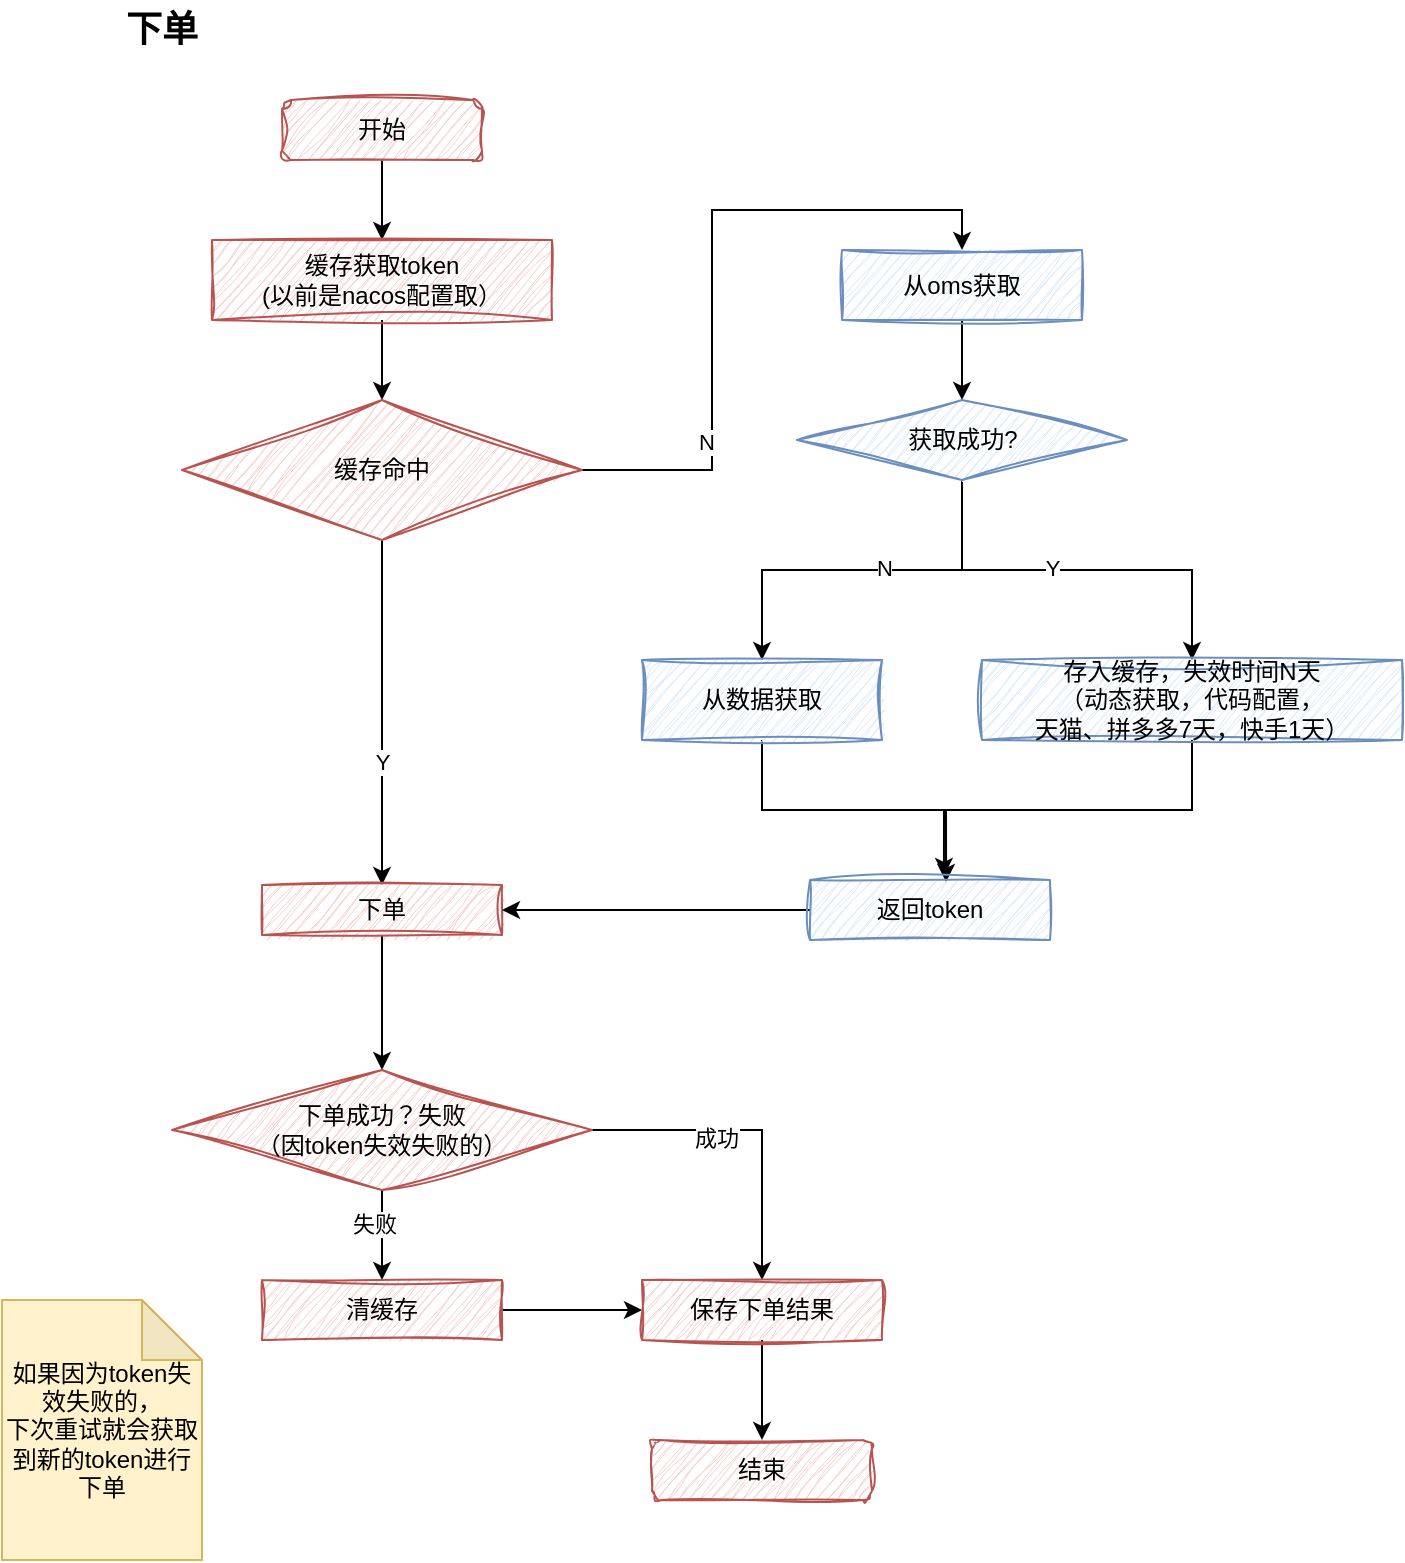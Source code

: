 <mxfile version="21.2.1" type="github" pages="6">
  <diagram id="C5RBs43oDa-KdzZeNtuy" name="下单">
    <mxGraphModel dx="1434" dy="708" grid="1" gridSize="10" guides="1" tooltips="1" connect="1" arrows="1" fold="1" page="1" pageScale="1" pageWidth="827" pageHeight="1169" math="0" shadow="0">
      <root>
        <mxCell id="WIyWlLk6GJQsqaUBKTNV-0" />
        <mxCell id="WIyWlLk6GJQsqaUBKTNV-1" parent="WIyWlLk6GJQsqaUBKTNV-0" />
        <mxCell id="BAccwYvErxZb2YkLrRGl-1" value="&lt;b&gt;&lt;font style=&quot;font-size: 18px;&quot;&gt;下单&lt;/font&gt;&lt;/b&gt;" style="text;html=1;strokeColor=none;fillColor=none;align=center;verticalAlign=middle;whiteSpace=wrap;rounded=0;" parent="WIyWlLk6GJQsqaUBKTNV-1" vertex="1">
          <mxGeometry x="60" y="50" width="60" height="30" as="geometry" />
        </mxCell>
        <mxCell id="BAccwYvErxZb2YkLrRGl-6" style="edgeStyle=orthogonalEdgeStyle;rounded=0;orthogonalLoop=1;jettySize=auto;html=1;" parent="WIyWlLk6GJQsqaUBKTNV-1" source="BAccwYvErxZb2YkLrRGl-2" target="BAccwYvErxZb2YkLrRGl-5" edge="1">
          <mxGeometry relative="1" as="geometry" />
        </mxCell>
        <mxCell id="BAccwYvErxZb2YkLrRGl-2" value="开始" style="rounded=1;whiteSpace=wrap;html=1;sketch=1;curveFitting=1;jiggle=2;fillColor=#f8cecc;strokeColor=#b85450;" parent="WIyWlLk6GJQsqaUBKTNV-1" vertex="1">
          <mxGeometry x="150" y="100" width="100" height="30" as="geometry" />
        </mxCell>
        <mxCell id="BAccwYvErxZb2YkLrRGl-8" value="" style="edgeStyle=orthogonalEdgeStyle;rounded=0;orthogonalLoop=1;jettySize=auto;html=1;" parent="WIyWlLk6GJQsqaUBKTNV-1" source="BAccwYvErxZb2YkLrRGl-5" target="BAccwYvErxZb2YkLrRGl-7" edge="1">
          <mxGeometry relative="1" as="geometry" />
        </mxCell>
        <mxCell id="BAccwYvErxZb2YkLrRGl-5" value="缓存获取token&lt;br&gt;(以前是nacos配置取）" style="rounded=0;whiteSpace=wrap;html=1;sketch=1;curveFitting=1;jiggle=2;fillColor=#f8cecc;strokeColor=#b85450;" parent="WIyWlLk6GJQsqaUBKTNV-1" vertex="1">
          <mxGeometry x="115" y="170" width="170" height="40" as="geometry" />
        </mxCell>
        <mxCell id="BAccwYvErxZb2YkLrRGl-10" value="" style="edgeStyle=orthogonalEdgeStyle;rounded=0;orthogonalLoop=1;jettySize=auto;html=1;" parent="WIyWlLk6GJQsqaUBKTNV-1" source="BAccwYvErxZb2YkLrRGl-7" target="BAccwYvErxZb2YkLrRGl-9" edge="1">
          <mxGeometry relative="1" as="geometry" />
        </mxCell>
        <mxCell id="BAccwYvErxZb2YkLrRGl-45" value="Y" style="edgeLabel;html=1;align=center;verticalAlign=middle;resizable=0;points=[];" parent="BAccwYvErxZb2YkLrRGl-10" vertex="1" connectable="0">
          <mxGeometry x="0.287" relative="1" as="geometry">
            <mxPoint as="offset" />
          </mxGeometry>
        </mxCell>
        <mxCell id="BAccwYvErxZb2YkLrRGl-27" style="edgeStyle=orthogonalEdgeStyle;rounded=0;orthogonalLoop=1;jettySize=auto;html=1;entryX=0.5;entryY=0;entryDx=0;entryDy=0;" parent="WIyWlLk6GJQsqaUBKTNV-1" source="BAccwYvErxZb2YkLrRGl-7" target="BAccwYvErxZb2YkLrRGl-15" edge="1">
          <mxGeometry relative="1" as="geometry" />
        </mxCell>
        <mxCell id="BAccwYvErxZb2YkLrRGl-44" value="N" style="edgeLabel;html=1;align=center;verticalAlign=middle;resizable=0;points=[];" parent="BAccwYvErxZb2YkLrRGl-27" vertex="1" connectable="0">
          <mxGeometry x="-0.535" y="3" relative="1" as="geometry">
            <mxPoint as="offset" />
          </mxGeometry>
        </mxCell>
        <mxCell id="BAccwYvErxZb2YkLrRGl-7" value="缓存命中" style="rhombus;whiteSpace=wrap;html=1;rounded=0;fillColor=#f8cecc;strokeColor=#b85450;sketch=1;curveFitting=1;jiggle=2;" parent="WIyWlLk6GJQsqaUBKTNV-1" vertex="1">
          <mxGeometry x="100" y="250" width="200" height="70" as="geometry" />
        </mxCell>
        <mxCell id="BAccwYvErxZb2YkLrRGl-12" value="" style="edgeStyle=orthogonalEdgeStyle;rounded=0;orthogonalLoop=1;jettySize=auto;html=1;" parent="WIyWlLk6GJQsqaUBKTNV-1" source="BAccwYvErxZb2YkLrRGl-9" target="BAccwYvErxZb2YkLrRGl-11" edge="1">
          <mxGeometry relative="1" as="geometry" />
        </mxCell>
        <mxCell id="BAccwYvErxZb2YkLrRGl-9" value="下单" style="whiteSpace=wrap;html=1;rounded=0;fillColor=#f8cecc;strokeColor=#b85450;shadow=0;sketch=1;curveFitting=1;jiggle=2;" parent="WIyWlLk6GJQsqaUBKTNV-1" vertex="1">
          <mxGeometry x="140" y="492.5" width="120" height="25" as="geometry" />
        </mxCell>
        <mxCell id="BAccwYvErxZb2YkLrRGl-14" value="" style="edgeStyle=orthogonalEdgeStyle;rounded=0;orthogonalLoop=1;jettySize=auto;html=1;" parent="WIyWlLk6GJQsqaUBKTNV-1" source="BAccwYvErxZb2YkLrRGl-11" target="BAccwYvErxZb2YkLrRGl-13" edge="1">
          <mxGeometry relative="1" as="geometry" />
        </mxCell>
        <mxCell id="BAccwYvErxZb2YkLrRGl-49" value="N" style="edgeLabel;html=1;align=center;verticalAlign=middle;resizable=0;points=[];" parent="BAccwYvErxZb2YkLrRGl-14" vertex="1" connectable="0">
          <mxGeometry x="-0.269" relative="1" as="geometry">
            <mxPoint as="offset" />
          </mxGeometry>
        </mxCell>
        <mxCell id="BAccwYvErxZb2YkLrRGl-50" value="失败" style="edgeLabel;html=1;align=center;verticalAlign=middle;resizable=0;points=[];" parent="BAccwYvErxZb2YkLrRGl-14" vertex="1" connectable="0">
          <mxGeometry x="-0.272" y="-4" relative="1" as="geometry">
            <mxPoint as="offset" />
          </mxGeometry>
        </mxCell>
        <mxCell id="BAccwYvErxZb2YkLrRGl-39" style="edgeStyle=orthogonalEdgeStyle;rounded=0;orthogonalLoop=1;jettySize=auto;html=1;entryX=0.5;entryY=0;entryDx=0;entryDy=0;" parent="WIyWlLk6GJQsqaUBKTNV-1" source="BAccwYvErxZb2YkLrRGl-11" target="BAccwYvErxZb2YkLrRGl-34" edge="1">
          <mxGeometry relative="1" as="geometry" />
        </mxCell>
        <mxCell id="BAccwYvErxZb2YkLrRGl-51" value="成功" style="edgeLabel;html=1;align=center;verticalAlign=middle;resizable=0;points=[];" parent="BAccwYvErxZb2YkLrRGl-39" vertex="1" connectable="0">
          <mxGeometry x="-0.225" y="-4" relative="1" as="geometry">
            <mxPoint as="offset" />
          </mxGeometry>
        </mxCell>
        <mxCell id="BAccwYvErxZb2YkLrRGl-11" value="下单成功？失败&lt;br&gt;（因token失效失败的）" style="rhombus;whiteSpace=wrap;html=1;rounded=0;sketch=1;curveFitting=1;jiggle=2;fillColor=#f8cecc;strokeColor=#b85450;" parent="WIyWlLk6GJQsqaUBKTNV-1" vertex="1">
          <mxGeometry x="95" y="585" width="210" height="60" as="geometry" />
        </mxCell>
        <mxCell id="BAccwYvErxZb2YkLrRGl-38" style="edgeStyle=orthogonalEdgeStyle;rounded=0;orthogonalLoop=1;jettySize=auto;html=1;entryX=0;entryY=0.5;entryDx=0;entryDy=0;" parent="WIyWlLk6GJQsqaUBKTNV-1" source="BAccwYvErxZb2YkLrRGl-13" target="BAccwYvErxZb2YkLrRGl-34" edge="1">
          <mxGeometry relative="1" as="geometry">
            <mxPoint x="320" y="705" as="targetPoint" />
          </mxGeometry>
        </mxCell>
        <mxCell id="BAccwYvErxZb2YkLrRGl-13" value="清缓存" style="whiteSpace=wrap;html=1;rounded=0;sketch=1;curveFitting=1;jiggle=2;fillColor=#f8cecc;strokeColor=#b85450;" parent="WIyWlLk6GJQsqaUBKTNV-1" vertex="1">
          <mxGeometry x="140" y="690" width="120" height="30" as="geometry" />
        </mxCell>
        <mxCell id="BAccwYvErxZb2YkLrRGl-18" value="" style="edgeStyle=orthogonalEdgeStyle;rounded=0;orthogonalLoop=1;jettySize=auto;html=1;" parent="WIyWlLk6GJQsqaUBKTNV-1" source="BAccwYvErxZb2YkLrRGl-15" target="BAccwYvErxZb2YkLrRGl-17" edge="1">
          <mxGeometry relative="1" as="geometry" />
        </mxCell>
        <mxCell id="BAccwYvErxZb2YkLrRGl-15" value="从oms获取" style="whiteSpace=wrap;html=1;rounded=0;sketch=1;curveFitting=1;jiggle=2;fillColor=#dae8fc;strokeColor=#6c8ebf;" parent="WIyWlLk6GJQsqaUBKTNV-1" vertex="1">
          <mxGeometry x="430" y="175" width="120" height="35" as="geometry" />
        </mxCell>
        <mxCell id="BAccwYvErxZb2YkLrRGl-22" value="" style="edgeStyle=orthogonalEdgeStyle;rounded=0;orthogonalLoop=1;jettySize=auto;html=1;" parent="WIyWlLk6GJQsqaUBKTNV-1" source="BAccwYvErxZb2YkLrRGl-17" target="BAccwYvErxZb2YkLrRGl-21" edge="1">
          <mxGeometry relative="1" as="geometry" />
        </mxCell>
        <mxCell id="BAccwYvErxZb2YkLrRGl-46" value="N" style="edgeLabel;html=1;align=center;verticalAlign=middle;resizable=0;points=[];" parent="BAccwYvErxZb2YkLrRGl-22" vertex="1" connectable="0">
          <mxGeometry x="-0.116" y="-1" relative="1" as="geometry">
            <mxPoint as="offset" />
          </mxGeometry>
        </mxCell>
        <mxCell id="BAccwYvErxZb2YkLrRGl-26" value="" style="edgeStyle=orthogonalEdgeStyle;rounded=0;orthogonalLoop=1;jettySize=auto;html=1;exitX=0.5;exitY=1;exitDx=0;exitDy=0;" parent="WIyWlLk6GJQsqaUBKTNV-1" source="BAccwYvErxZb2YkLrRGl-17" target="BAccwYvErxZb2YkLrRGl-25" edge="1">
          <mxGeometry relative="1" as="geometry" />
        </mxCell>
        <mxCell id="BAccwYvErxZb2YkLrRGl-48" value="Y" style="edgeLabel;html=1;align=center;verticalAlign=middle;resizable=0;points=[];" parent="BAccwYvErxZb2YkLrRGl-26" vertex="1" connectable="0">
          <mxGeometry x="-0.122" y="1" relative="1" as="geometry">
            <mxPoint as="offset" />
          </mxGeometry>
        </mxCell>
        <mxCell id="BAccwYvErxZb2YkLrRGl-17" value="获取成功?" style="rhombus;whiteSpace=wrap;html=1;rounded=0;sketch=1;curveFitting=1;jiggle=2;fillColor=#dae8fc;strokeColor=#6c8ebf;" parent="WIyWlLk6GJQsqaUBKTNV-1" vertex="1">
          <mxGeometry x="407.5" y="250" width="165" height="40" as="geometry" />
        </mxCell>
        <mxCell id="BAccwYvErxZb2YkLrRGl-32" style="edgeStyle=orthogonalEdgeStyle;rounded=0;orthogonalLoop=1;jettySize=auto;html=1;entryX=0.567;entryY=0.033;entryDx=0;entryDy=0;entryPerimeter=0;" parent="WIyWlLk6GJQsqaUBKTNV-1" source="BAccwYvErxZb2YkLrRGl-21" target="BAccwYvErxZb2YkLrRGl-28" edge="1">
          <mxGeometry relative="1" as="geometry" />
        </mxCell>
        <mxCell id="BAccwYvErxZb2YkLrRGl-21" value="从数据获取" style="whiteSpace=wrap;html=1;rounded=0;fillColor=#dae8fc;strokeColor=#6c8ebf;sketch=1;curveFitting=1;jiggle=2;" parent="WIyWlLk6GJQsqaUBKTNV-1" vertex="1">
          <mxGeometry x="330" y="380" width="120" height="40" as="geometry" />
        </mxCell>
        <mxCell id="BAccwYvErxZb2YkLrRGl-33" style="edgeStyle=orthogonalEdgeStyle;rounded=0;orthogonalLoop=1;jettySize=auto;html=1;entryX=0.558;entryY=-0.067;entryDx=0;entryDy=0;entryPerimeter=0;" parent="WIyWlLk6GJQsqaUBKTNV-1" source="BAccwYvErxZb2YkLrRGl-25" target="BAccwYvErxZb2YkLrRGl-28" edge="1">
          <mxGeometry relative="1" as="geometry" />
        </mxCell>
        <mxCell id="BAccwYvErxZb2YkLrRGl-25" value="存入缓存，失效时间N天&lt;br&gt;（动态获取，代码配置，&lt;br&gt;天猫、拼多多7天，快手1天）" style="whiteSpace=wrap;html=1;rounded=0;shadow=0;sketch=1;curveFitting=1;jiggle=2;fillColor=#dae8fc;strokeColor=#6c8ebf;" parent="WIyWlLk6GJQsqaUBKTNV-1" vertex="1">
          <mxGeometry x="500" y="380" width="210" height="40" as="geometry" />
        </mxCell>
        <mxCell id="BAccwYvErxZb2YkLrRGl-31" style="edgeStyle=orthogonalEdgeStyle;rounded=0;orthogonalLoop=1;jettySize=auto;html=1;entryX=1;entryY=0.5;entryDx=0;entryDy=0;" parent="WIyWlLk6GJQsqaUBKTNV-1" source="BAccwYvErxZb2YkLrRGl-28" target="BAccwYvErxZb2YkLrRGl-9" edge="1">
          <mxGeometry relative="1" as="geometry" />
        </mxCell>
        <mxCell id="BAccwYvErxZb2YkLrRGl-28" value="返回token" style="whiteSpace=wrap;html=1;rounded=0;fillColor=#dae8fc;strokeColor=#6c8ebf;sketch=1;curveFitting=1;jiggle=2;" parent="WIyWlLk6GJQsqaUBKTNV-1" vertex="1">
          <mxGeometry x="414" y="490" width="120" height="30" as="geometry" />
        </mxCell>
        <mxCell id="BAccwYvErxZb2YkLrRGl-43" style="edgeStyle=orthogonalEdgeStyle;rounded=0;orthogonalLoop=1;jettySize=auto;html=1;entryX=0.5;entryY=0;entryDx=0;entryDy=0;" parent="WIyWlLk6GJQsqaUBKTNV-1" source="BAccwYvErxZb2YkLrRGl-34" target="BAccwYvErxZb2YkLrRGl-41" edge="1">
          <mxGeometry relative="1" as="geometry" />
        </mxCell>
        <mxCell id="BAccwYvErxZb2YkLrRGl-34" value="保存下单结果" style="whiteSpace=wrap;html=1;rounded=0;sketch=1;curveFitting=1;jiggle=2;fillColor=#f8cecc;strokeColor=#b85450;" parent="WIyWlLk6GJQsqaUBKTNV-1" vertex="1">
          <mxGeometry x="330" y="690" width="120" height="30" as="geometry" />
        </mxCell>
        <mxCell id="BAccwYvErxZb2YkLrRGl-36" value="如果因为token失效失败的，&lt;br&gt;下次重试就会获取到新的token进行下单" style="shape=note;whiteSpace=wrap;html=1;backgroundOutline=1;darkOpacity=0.05;fillColor=#fff2cc;strokeColor=#d6b656;" parent="WIyWlLk6GJQsqaUBKTNV-1" vertex="1">
          <mxGeometry x="10" y="700" width="100" height="130" as="geometry" />
        </mxCell>
        <mxCell id="BAccwYvErxZb2YkLrRGl-41" value="结束" style="rounded=1;whiteSpace=wrap;html=1;fillColor=#f8cecc;strokeColor=#b85450;sketch=1;curveFitting=1;jiggle=2;glass=0;" parent="WIyWlLk6GJQsqaUBKTNV-1" vertex="1">
          <mxGeometry x="335" y="770" width="110" height="30" as="geometry" />
        </mxCell>
      </root>
    </mxGraphModel>
  </diagram>
  <diagram id="6frJyrP9q6fcRzuWD-gJ" name="同步数据">
    <mxGraphModel dx="1434" dy="708" grid="1" gridSize="10" guides="1" tooltips="1" connect="1" arrows="1" fold="1" page="1" pageScale="1" pageWidth="2500" pageHeight="1600" math="0" shadow="0">
      <root>
        <mxCell id="0" />
        <mxCell id="1" parent="0" />
        <mxCell id="4wO2klGkpgLg56SWhjda-1" value="&lt;b&gt;&lt;font style=&quot;font-size: 19px;&quot;&gt;获取电子面单、模板&lt;/font&gt;&lt;/b&gt;" style="text;html=1;strokeColor=none;fillColor=none;align=center;verticalAlign=middle;whiteSpace=wrap;rounded=0;" vertex="1" parent="1">
          <mxGeometry x="60" y="30" width="200" height="30" as="geometry" />
        </mxCell>
        <mxCell id="4wO2klGkpgLg56SWhjda-4" style="edgeStyle=orthogonalEdgeStyle;rounded=0;orthogonalLoop=1;jettySize=auto;html=1;" edge="1" parent="1" source="4wO2klGkpgLg56SWhjda-2" target="4wO2klGkpgLg56SWhjda-3">
          <mxGeometry relative="1" as="geometry" />
        </mxCell>
        <mxCell id="4wO2klGkpgLg56SWhjda-2" value="开始" style="rounded=1;whiteSpace=wrap;html=1;fillColor=#f8cecc;strokeColor=#b85450;sketch=1;curveFitting=1;jiggle=2;" vertex="1" parent="1">
          <mxGeometry x="330" y="110" width="110" height="40" as="geometry" />
        </mxCell>
        <mxCell id="4wO2klGkpgLg56SWhjda-6" value="" style="edgeStyle=orthogonalEdgeStyle;rounded=0;orthogonalLoop=1;jettySize=auto;html=1;" edge="1" parent="1" source="4wO2klGkpgLg56SWhjda-3" target="4wO2klGkpgLg56SWhjda-5">
          <mxGeometry relative="1" as="geometry" />
        </mxCell>
        <mxCell id="4wO2klGkpgLg56SWhjda-3" value="某平台获取电子面单" style="rounded=0;whiteSpace=wrap;html=1;fillColor=#f8cecc;strokeColor=#b85450;sketch=1;curveFitting=1;jiggle=2;" vertex="1" parent="1">
          <mxGeometry x="325" y="190" width="120" height="30" as="geometry" />
        </mxCell>
        <mxCell id="4wO2klGkpgLg56SWhjda-8" value="" style="edgeStyle=orthogonalEdgeStyle;rounded=0;orthogonalLoop=1;jettySize=auto;html=1;" edge="1" parent="1" source="4wO2klGkpgLg56SWhjda-5" target="4wO2klGkpgLg56SWhjda-7">
          <mxGeometry relative="1" as="geometry" />
        </mxCell>
        <mxCell id="4wO2klGkpgLg56SWhjda-5" value="查询carrierInterface表，获取需要刷新的店铺" style="rounded=0;whiteSpace=wrap;html=1;fillColor=#f8cecc;strokeColor=#b85450;sketch=1;curveFitting=1;jiggle=2;" vertex="1" parent="1">
          <mxGeometry x="325" y="250" width="120" height="60" as="geometry" />
        </mxCell>
        <mxCell id="4wO2klGkpgLg56SWhjda-10" value="" style="edgeStyle=orthogonalEdgeStyle;rounded=0;orthogonalLoop=1;jettySize=auto;html=1;" edge="1" parent="1" source="4wO2klGkpgLg56SWhjda-7" target="4wO2klGkpgLg56SWhjda-9">
          <mxGeometry relative="1" as="geometry" />
        </mxCell>
        <mxCell id="4wO2klGkpgLg56SWhjda-7" value="查询电子面单" style="rounded=0;whiteSpace=wrap;html=1;fillColor=#f8cecc;strokeColor=#b85450;sketch=1;curveFitting=1;jiggle=2;" vertex="1" parent="1">
          <mxGeometry x="325" y="350" width="120" height="30" as="geometry" />
        </mxCell>
        <mxCell id="4wO2klGkpgLg56SWhjda-12" value="" style="edgeStyle=orthogonalEdgeStyle;rounded=0;orthogonalLoop=1;jettySize=auto;html=1;" edge="1" parent="1" source="4wO2klGkpgLg56SWhjda-9" target="4wO2klGkpgLg56SWhjda-11">
          <mxGeometry relative="1" as="geometry" />
        </mxCell>
        <mxCell id="4wO2klGkpgLg56SWhjda-18" value="" style="edgeStyle=orthogonalEdgeStyle;rounded=0;orthogonalLoop=1;jettySize=auto;html=1;" edge="1" parent="1" source="4wO2klGkpgLg56SWhjda-9" target="4wO2klGkpgLg56SWhjda-17">
          <mxGeometry relative="1" as="geometry" />
        </mxCell>
        <mxCell id="4wO2klGkpgLg56SWhjda-9" value="查询成功?失败&lt;br&gt;（因token失效失败）" style="rhombus;whiteSpace=wrap;html=1;rounded=0;fillColor=#f8cecc;strokeColor=#b85450;sketch=1;curveFitting=1;jiggle=2;" vertex="1" parent="1">
          <mxGeometry x="287.5" y="410" width="195" height="60" as="geometry" />
        </mxCell>
        <mxCell id="4wO2klGkpgLg56SWhjda-14" value="" style="edgeStyle=orthogonalEdgeStyle;rounded=0;orthogonalLoop=1;jettySize=auto;html=1;" edge="1" parent="1" source="4wO2klGkpgLg56SWhjda-11" target="4wO2klGkpgLg56SWhjda-13">
          <mxGeometry relative="1" as="geometry" />
        </mxCell>
        <mxCell id="4wO2klGkpgLg56SWhjda-11" value="抛异常" style="whiteSpace=wrap;html=1;rounded=0;fillColor=#f8cecc;strokeColor=#b85450;sketch=1;curveFitting=1;jiggle=2;" vertex="1" parent="1">
          <mxGeometry x="325" y="510" width="120" height="30" as="geometry" />
        </mxCell>
        <mxCell id="4wO2klGkpgLg56SWhjda-16" value="" style="edgeStyle=orthogonalEdgeStyle;rounded=0;orthogonalLoop=1;jettySize=auto;html=1;" edge="1" parent="1" source="4wO2klGkpgLg56SWhjda-13" target="4wO2klGkpgLg56SWhjda-15">
          <mxGeometry relative="1" as="geometry" />
        </mxCell>
        <mxCell id="4wO2klGkpgLg56SWhjda-13" value="aop切面捕获异常，重新获取token，并更新数据库，缓存" style="whiteSpace=wrap;html=1;rounded=0;fillColor=#dae8fc;strokeColor=#6c8ebf;sketch=1;curveFitting=1;jiggle=2;" vertex="1" parent="1">
          <mxGeometry x="600" y="495" width="120" height="60" as="geometry" />
        </mxCell>
        <mxCell id="4wO2klGkpgLg56SWhjda-31" style="edgeStyle=orthogonalEdgeStyle;rounded=0;orthogonalLoop=1;jettySize=auto;html=1;entryX=1;entryY=0.5;entryDx=0;entryDy=0;" edge="1" parent="1" source="4wO2klGkpgLg56SWhjda-15" target="4wO2klGkpgLg56SWhjda-7">
          <mxGeometry relative="1" as="geometry">
            <Array as="points">
              <mxPoint x="830" y="615" />
              <mxPoint x="830" y="365" />
            </Array>
          </mxGeometry>
        </mxCell>
        <mxCell id="4wO2klGkpgLg56SWhjda-15" value="再次调用查询电子面单方法" style="whiteSpace=wrap;html=1;rounded=0;fillColor=#dae8fc;strokeColor=#6c8ebf;sketch=1;curveFitting=1;jiggle=2;" vertex="1" parent="1">
          <mxGeometry x="600" y="590" width="120" height="50" as="geometry" />
        </mxCell>
        <mxCell id="4wO2klGkpgLg56SWhjda-22" value="" style="edgeStyle=orthogonalEdgeStyle;rounded=0;orthogonalLoop=1;jettySize=auto;html=1;" edge="1" parent="1" source="4wO2klGkpgLg56SWhjda-17" target="4wO2klGkpgLg56SWhjda-21">
          <mxGeometry relative="1" as="geometry" />
        </mxCell>
        <mxCell id="4wO2klGkpgLg56SWhjda-17" value="解析查询结果" style="whiteSpace=wrap;html=1;rounded=0;fillColor=#f8cecc;strokeColor=#b85450;sketch=1;curveFitting=1;jiggle=2;" vertex="1" parent="1">
          <mxGeometry x="125" y="590" width="120" height="40" as="geometry" />
        </mxCell>
        <mxCell id="4wO2klGkpgLg56SWhjda-25" style="edgeStyle=orthogonalEdgeStyle;rounded=0;orthogonalLoop=1;jettySize=auto;html=1;" edge="1" parent="1" source="4wO2klGkpgLg56SWhjda-21" target="4wO2klGkpgLg56SWhjda-24">
          <mxGeometry relative="1" as="geometry" />
        </mxCell>
        <mxCell id="4wO2klGkpgLg56SWhjda-21" value="保存电子面单数据" style="whiteSpace=wrap;html=1;rounded=0;fillColor=#f8cecc;strokeColor=#b85450;sketch=1;curveFitting=1;jiggle=2;" vertex="1" parent="1">
          <mxGeometry x="125" y="680" width="120" height="40" as="geometry" />
        </mxCell>
        <mxCell id="4wO2klGkpgLg56SWhjda-24" value="结束" style="rounded=1;whiteSpace=wrap;html=1;fillColor=#f8cecc;strokeColor=#b85450;sketch=1;curveFitting=1;jiggle=2;" vertex="1" parent="1">
          <mxGeometry x="130" y="760" width="110" height="30" as="geometry" />
        </mxCell>
        <mxCell id="4wO2klGkpgLg56SWhjda-32" value="每个平台下的每个店铺单独处理，如果哪一个店铺查询出错，不会影响其他店铺、其他平台" style="shape=note;whiteSpace=wrap;html=1;backgroundOutline=1;darkOpacity=0.05;fillColor=#fff2cc;strokeColor=#d6b656;" vertex="1" parent="1">
          <mxGeometry x="510" y="170" width="120" height="170" as="geometry" />
        </mxCell>
      </root>
    </mxGraphModel>
  </diagram>
  <diagram id="gYPwUN702rHeVaj-IyC4" name="并发场景1">
    <mxGraphModel dx="1259" dy="628" grid="1" gridSize="10" guides="1" tooltips="1" connect="1" arrows="1" fold="1" page="1" pageScale="1" pageWidth="2500" pageHeight="1600" math="0" shadow="0">
      <root>
        <mxCell id="0" />
        <mxCell id="1" parent="0" />
        <mxCell id="QVUtrMPiYn0LLZKiwOOT-13" value="" style="endArrow=classic;html=1;rounded=0;" parent="1" edge="1">
          <mxGeometry width="50" height="50" relative="1" as="geometry">
            <mxPoint x="220" y="170" as="sourcePoint" />
            <mxPoint x="220" y="1192" as="targetPoint" />
          </mxGeometry>
        </mxCell>
        <mxCell id="QVUtrMPiYn0LLZKiwOOT-14" value="时间轴" style="text;html=1;strokeColor=none;fillColor=none;align=center;verticalAlign=middle;whiteSpace=wrap;rounded=0;" parent="1" vertex="1">
          <mxGeometry x="150" y="180" width="60" height="30" as="geometry" />
        </mxCell>
        <mxCell id="QVUtrMPiYn0LLZKiwOOT-17" value="" style="edgeStyle=orthogonalEdgeStyle;rounded=0;orthogonalLoop=1;jettySize=auto;html=1;" parent="1" source="QVUtrMPiYn0LLZKiwOOT-15" target="QVUtrMPiYn0LLZKiwOOT-16" edge="1">
          <mxGeometry relative="1" as="geometry" />
        </mxCell>
        <mxCell id="QVUtrMPiYn0LLZKiwOOT-15" value="线程1（下单服务）" style="rounded=0;whiteSpace=wrap;html=1;fillColor=#f8cecc;strokeColor=#b85450;" parent="1" vertex="1">
          <mxGeometry x="360" y="170" width="120" height="50" as="geometry" />
        </mxCell>
        <mxCell id="QVUtrMPiYn0LLZKiwOOT-19" value="" style="edgeStyle=orthogonalEdgeStyle;rounded=0;orthogonalLoop=1;jettySize=auto;html=1;" parent="1" source="QVUtrMPiYn0LLZKiwOOT-16" target="QVUtrMPiYn0LLZKiwOOT-18" edge="1">
          <mxGeometry relative="1" as="geometry" />
        </mxCell>
        <mxCell id="QVUtrMPiYn0LLZKiwOOT-16" value="查询token" style="rounded=0;whiteSpace=wrap;html=1;fillColor=#f8cecc;strokeColor=#b85450;" parent="1" vertex="1">
          <mxGeometry x="360" y="240" width="120" height="50" as="geometry" />
        </mxCell>
        <mxCell id="QVUtrMPiYn0LLZKiwOOT-21" value="" style="edgeStyle=orthogonalEdgeStyle;rounded=0;orthogonalLoop=1;jettySize=auto;html=1;" parent="1" source="QVUtrMPiYn0LLZKiwOOT-18" target="QVUtrMPiYn0LLZKiwOOT-20" edge="1">
          <mxGeometry relative="1" as="geometry" />
        </mxCell>
        <mxCell id="QVUtrMPiYn0LLZKiwOOT-18" value="下单" style="rounded=0;whiteSpace=wrap;html=1;fillColor=#f8cecc;strokeColor=#b85450;" parent="1" vertex="1">
          <mxGeometry x="360" y="320" width="120" height="50" as="geometry" />
        </mxCell>
        <mxCell id="QVUtrMPiYn0LLZKiwOOT-45" value="" style="edgeStyle=orthogonalEdgeStyle;rounded=0;orthogonalLoop=1;jettySize=auto;html=1;" parent="1" source="QVUtrMPiYn0LLZKiwOOT-20" target="QVUtrMPiYn0LLZKiwOOT-44" edge="1">
          <mxGeometry relative="1" as="geometry" />
        </mxCell>
        <mxCell id="QVUtrMPiYn0LLZKiwOOT-20" value="发现token失效，清缓存" style="rounded=0;whiteSpace=wrap;html=1;fillColor=#f8cecc;strokeColor=#b85450;" parent="1" vertex="1">
          <mxGeometry x="360" y="420" width="120" height="50" as="geometry" />
        </mxCell>
        <mxCell id="QVUtrMPiYn0LLZKiwOOT-22" value="" style="edgeStyle=orthogonalEdgeStyle;rounded=0;orthogonalLoop=1;jettySize=auto;html=1;" parent="1" source="QVUtrMPiYn0LLZKiwOOT-23" target="QVUtrMPiYn0LLZKiwOOT-25" edge="1">
          <mxGeometry relative="1" as="geometry" />
        </mxCell>
        <mxCell id="QVUtrMPiYn0LLZKiwOOT-23" value="线程2（下单服务）" style="rounded=0;whiteSpace=wrap;html=1;fillColor=#dae8fc;strokeColor=#6c8ebf;" parent="1" vertex="1">
          <mxGeometry x="630" y="470" width="120" height="50" as="geometry" />
        </mxCell>
        <mxCell id="QVUtrMPiYn0LLZKiwOOT-24" value="" style="edgeStyle=orthogonalEdgeStyle;rounded=0;orthogonalLoop=1;jettySize=auto;html=1;" parent="1" source="QVUtrMPiYn0LLZKiwOOT-25" target="QVUtrMPiYn0LLZKiwOOT-27" edge="1">
          <mxGeometry relative="1" as="geometry" />
        </mxCell>
        <mxCell id="QVUtrMPiYn0LLZKiwOOT-25" value="查询token，缓存没有命中" style="rounded=0;whiteSpace=wrap;html=1;fillColor=#dae8fc;strokeColor=#6c8ebf;" parent="1" vertex="1">
          <mxGeometry x="630" y="560" width="120" height="50" as="geometry" />
        </mxCell>
        <mxCell id="QVUtrMPiYn0LLZKiwOOT-26" value="" style="edgeStyle=orthogonalEdgeStyle;rounded=0;orthogonalLoop=1;jettySize=auto;html=1;" parent="1" source="QVUtrMPiYn0LLZKiwOOT-27" target="QVUtrMPiYn0LLZKiwOOT-28" edge="1">
          <mxGeometry relative="1" as="geometry" />
        </mxCell>
        <mxCell id="QVUtrMPiYn0LLZKiwOOT-27" value="从oms获取token" style="rounded=0;whiteSpace=wrap;html=1;fillColor=#dae8fc;strokeColor=#6c8ebf;" parent="1" vertex="1">
          <mxGeometry x="630" y="640" width="120" height="50" as="geometry" />
        </mxCell>
        <mxCell id="QVUtrMPiYn0LLZKiwOOT-35" value="" style="edgeStyle=orthogonalEdgeStyle;rounded=0;orthogonalLoop=1;jettySize=auto;html=1;" parent="1" source="QVUtrMPiYn0LLZKiwOOT-28" target="QVUtrMPiYn0LLZKiwOOT-34" edge="1">
          <mxGeometry relative="1" as="geometry" />
        </mxCell>
        <mxCell id="QVUtrMPiYn0LLZKiwOOT-28" value="写入缓存" style="rounded=0;whiteSpace=wrap;html=1;fillColor=#dae8fc;strokeColor=#6c8ebf;" parent="1" vertex="1">
          <mxGeometry x="630" y="1030" width="120" height="50" as="geometry" />
        </mxCell>
        <mxCell id="QVUtrMPiYn0LLZKiwOOT-31" value="" style="edgeStyle=orthogonalEdgeStyle;rounded=0;orthogonalLoop=1;jettySize=auto;html=1;" parent="1" source="QVUtrMPiYn0LLZKiwOOT-29" target="QVUtrMPiYn0LLZKiwOOT-30" edge="1">
          <mxGeometry relative="1" as="geometry" />
        </mxCell>
        <mxCell id="QVUtrMPiYn0LLZKiwOOT-29" value="线程3（获取电子面单）" style="rounded=0;whiteSpace=wrap;html=1;fillColor=#d5e8d4;strokeColor=#82b366;" parent="1" vertex="1">
          <mxGeometry x="960" y="700" width="150" height="50" as="geometry" />
        </mxCell>
        <mxCell id="QVUtrMPiYn0LLZKiwOOT-37" value="" style="edgeStyle=orthogonalEdgeStyle;rounded=0;orthogonalLoop=1;jettySize=auto;html=1;" parent="1" source="QVUtrMPiYn0LLZKiwOOT-30" target="QVUtrMPiYn0LLZKiwOOT-36" edge="1">
          <mxGeometry relative="1" as="geometry" />
        </mxCell>
        <mxCell id="QVUtrMPiYn0LLZKiwOOT-30" value="数据库获取token，查询电子面单" style="rounded=0;whiteSpace=wrap;html=1;fillColor=#d5e8d4;strokeColor=#82b366;" parent="1" vertex="1">
          <mxGeometry x="960" y="790" width="150" height="50" as="geometry" />
        </mxCell>
        <mxCell id="QVUtrMPiYn0LLZKiwOOT-34" value="下单" style="rounded=0;whiteSpace=wrap;html=1;fillColor=#dae8fc;strokeColor=#6c8ebf;" parent="1" vertex="1">
          <mxGeometry x="630" y="1110" width="120" height="50" as="geometry" />
        </mxCell>
        <mxCell id="QVUtrMPiYn0LLZKiwOOT-39" value="" style="edgeStyle=orthogonalEdgeStyle;rounded=0;orthogonalLoop=1;jettySize=auto;html=1;" parent="1" source="QVUtrMPiYn0LLZKiwOOT-36" target="QVUtrMPiYn0LLZKiwOOT-38" edge="1">
          <mxGeometry relative="1" as="geometry" />
        </mxCell>
        <mxCell id="QVUtrMPiYn0LLZKiwOOT-36" value="token失效" style="rounded=0;whiteSpace=wrap;html=1;fillColor=#d5e8d4;strokeColor=#82b366;" parent="1" vertex="1">
          <mxGeometry x="960" y="870" width="150" height="50" as="geometry" />
        </mxCell>
        <mxCell id="QVUtrMPiYn0LLZKiwOOT-41" value="" style="edgeStyle=orthogonalEdgeStyle;rounded=0;orthogonalLoop=1;jettySize=auto;html=1;" parent="1" source="QVUtrMPiYn0LLZKiwOOT-38" target="QVUtrMPiYn0LLZKiwOOT-40" edge="1">
          <mxGeometry relative="1" as="geometry" />
        </mxCell>
        <mxCell id="QVUtrMPiYn0LLZKiwOOT-38" value="oms获取token" style="rounded=0;whiteSpace=wrap;html=1;fillColor=#d5e8d4;strokeColor=#82b366;" parent="1" vertex="1">
          <mxGeometry x="960" y="970" width="150" height="50" as="geometry" />
        </mxCell>
        <mxCell id="QVUtrMPiYn0LLZKiwOOT-43" value="" style="edgeStyle=orthogonalEdgeStyle;rounded=0;orthogonalLoop=1;jettySize=auto;html=1;" parent="1" source="QVUtrMPiYn0LLZKiwOOT-40" target="QVUtrMPiYn0LLZKiwOOT-42" edge="1">
          <mxGeometry relative="1" as="geometry" />
        </mxCell>
        <mxCell id="QVUtrMPiYn0LLZKiwOOT-40" value="更新数据库，更新缓存" style="rounded=0;whiteSpace=wrap;html=1;fillColor=#d5e8d4;strokeColor=#82b366;" parent="1" vertex="1">
          <mxGeometry x="960" y="1100" width="150" height="50" as="geometry" />
        </mxCell>
        <mxCell id="QVUtrMPiYn0LLZKiwOOT-42" value="重新查询" style="rounded=0;whiteSpace=wrap;html=1;fillColor=#d5e8d4;strokeColor=#82b366;" parent="1" vertex="1">
          <mxGeometry x="960" y="1230" width="150" height="50" as="geometry" />
        </mxCell>
        <mxCell id="QVUtrMPiYn0LLZKiwOOT-47" value="" style="edgeStyle=orthogonalEdgeStyle;rounded=0;orthogonalLoop=1;jettySize=auto;html=1;" parent="1" source="QVUtrMPiYn0LLZKiwOOT-44" target="QVUtrMPiYn0LLZKiwOOT-46" edge="1">
          <mxGeometry relative="1" as="geometry" />
        </mxCell>
        <mxCell id="QVUtrMPiYn0LLZKiwOOT-44" value="刷新缓存，从oms获取" style="rounded=0;whiteSpace=wrap;html=1;fillColor=#f8cecc;strokeColor=#b85450;" parent="1" vertex="1">
          <mxGeometry x="360" y="550" width="120" height="50" as="geometry" />
        </mxCell>
        <mxCell id="QVUtrMPiYn0LLZKiwOOT-46" value="更新数据库、缓存" style="rounded=0;whiteSpace=wrap;html=1;fillColor=#f8cecc;strokeColor=#b85450;" parent="1" vertex="1">
          <mxGeometry x="360" y="740" width="120" height="50" as="geometry" />
        </mxCell>
      </root>
    </mxGraphModel>
  </diagram>
  <diagram name="并发场景3" id="50ELHaY_RmKtdWsaTcEH">
    <mxGraphModel dx="1481" dy="739" grid="1" gridSize="10" guides="1" tooltips="1" connect="1" arrows="1" fold="1" page="1" pageScale="1" pageWidth="2500" pageHeight="1600" math="0" shadow="0">
      <root>
        <mxCell id="1jw8QHfVRLmXpWn9SeKl-0" />
        <mxCell id="1jw8QHfVRLmXpWn9SeKl-1" parent="1jw8QHfVRLmXpWn9SeKl-0" />
        <mxCell id="1jw8QHfVRLmXpWn9SeKl-2" value="" style="endArrow=classic;html=1;rounded=0;" edge="1" parent="1jw8QHfVRLmXpWn9SeKl-1">
          <mxGeometry width="50" height="50" relative="1" as="geometry">
            <mxPoint x="220" y="170" as="sourcePoint" />
            <mxPoint x="220" y="1192" as="targetPoint" />
          </mxGeometry>
        </mxCell>
        <mxCell id="1jw8QHfVRLmXpWn9SeKl-3" value="时间轴" style="text;html=1;strokeColor=none;fillColor=none;align=center;verticalAlign=middle;whiteSpace=wrap;rounded=0;" vertex="1" parent="1jw8QHfVRLmXpWn9SeKl-1">
          <mxGeometry x="150" y="180" width="60" height="30" as="geometry" />
        </mxCell>
        <mxCell id="1jw8QHfVRLmXpWn9SeKl-4" value="" style="edgeStyle=orthogonalEdgeStyle;rounded=0;orthogonalLoop=1;jettySize=auto;html=1;" edge="1" parent="1jw8QHfVRLmXpWn9SeKl-1" source="1jw8QHfVRLmXpWn9SeKl-5" target="1jw8QHfVRLmXpWn9SeKl-7">
          <mxGeometry relative="1" as="geometry" />
        </mxCell>
        <mxCell id="1jw8QHfVRLmXpWn9SeKl-5" value="线程1（下单服务）" style="rounded=0;whiteSpace=wrap;html=1;fillColor=#f8cecc;strokeColor=#b85450;" vertex="1" parent="1jw8QHfVRLmXpWn9SeKl-1">
          <mxGeometry x="360" y="170" width="120" height="50" as="geometry" />
        </mxCell>
        <mxCell id="1jw8QHfVRLmXpWn9SeKl-6" value="" style="edgeStyle=orthogonalEdgeStyle;rounded=0;orthogonalLoop=1;jettySize=auto;html=1;" edge="1" parent="1jw8QHfVRLmXpWn9SeKl-1" source="1jw8QHfVRLmXpWn9SeKl-7" target="1jw8QHfVRLmXpWn9SeKl-9">
          <mxGeometry relative="1" as="geometry" />
        </mxCell>
        <mxCell id="1jw8QHfVRLmXpWn9SeKl-7" value="查询token" style="rounded=0;whiteSpace=wrap;html=1;fillColor=#f8cecc;strokeColor=#b85450;" vertex="1" parent="1jw8QHfVRLmXpWn9SeKl-1">
          <mxGeometry x="360" y="240" width="120" height="50" as="geometry" />
        </mxCell>
        <mxCell id="1jw8QHfVRLmXpWn9SeKl-8" value="" style="edgeStyle=orthogonalEdgeStyle;rounded=0;orthogonalLoop=1;jettySize=auto;html=1;" edge="1" parent="1jw8QHfVRLmXpWn9SeKl-1" source="1jw8QHfVRLmXpWn9SeKl-9" target="1jw8QHfVRLmXpWn9SeKl-11">
          <mxGeometry relative="1" as="geometry" />
        </mxCell>
        <mxCell id="1jw8QHfVRLmXpWn9SeKl-9" value="redis失效，oms获取" style="rounded=0;whiteSpace=wrap;html=1;fillColor=#f8cecc;strokeColor=#b85450;" vertex="1" parent="1jw8QHfVRLmXpWn9SeKl-1">
          <mxGeometry x="360" y="350" width="120" height="50" as="geometry" />
        </mxCell>
        <mxCell id="1jw8QHfVRLmXpWn9SeKl-10" value="" style="edgeStyle=orthogonalEdgeStyle;rounded=0;orthogonalLoop=1;jettySize=auto;html=1;" edge="1" parent="1jw8QHfVRLmXpWn9SeKl-1" source="1jw8QHfVRLmXpWn9SeKl-11" target="1jw8QHfVRLmXpWn9SeKl-33">
          <mxGeometry relative="1" as="geometry" />
        </mxCell>
        <mxCell id="1jw8QHfVRLmXpWn9SeKl-11" value="缓存token&lt;br&gt;（这里缓存到了旧的token）" style="rounded=0;whiteSpace=wrap;html=1;fillColor=#f8cecc;strokeColor=#b85450;" vertex="1" parent="1jw8QHfVRLmXpWn9SeKl-1">
          <mxGeometry x="360" y="700" width="120" height="50" as="geometry" />
        </mxCell>
        <mxCell id="1jw8QHfVRLmXpWn9SeKl-12" value="" style="edgeStyle=orthogonalEdgeStyle;rounded=0;orthogonalLoop=1;jettySize=auto;html=1;" edge="1" parent="1jw8QHfVRLmXpWn9SeKl-1" source="1jw8QHfVRLmXpWn9SeKl-13" target="1jw8QHfVRLmXpWn9SeKl-15">
          <mxGeometry relative="1" as="geometry" />
        </mxCell>
        <mxCell id="1jw8QHfVRLmXpWn9SeKl-13" value="线程2（下单服务）" style="rounded=0;whiteSpace=wrap;html=1;fillColor=#dae8fc;strokeColor=#6c8ebf;" vertex="1" parent="1jw8QHfVRLmXpWn9SeKl-1">
          <mxGeometry x="640" y="250" width="120" height="50" as="geometry" />
        </mxCell>
        <mxCell id="1jw8QHfVRLmXpWn9SeKl-14" value="" style="edgeStyle=orthogonalEdgeStyle;rounded=0;orthogonalLoop=1;jettySize=auto;html=1;" edge="1" parent="1jw8QHfVRLmXpWn9SeKl-1" source="1jw8QHfVRLmXpWn9SeKl-15" target="1jw8QHfVRLmXpWn9SeKl-17">
          <mxGeometry relative="1" as="geometry" />
        </mxCell>
        <mxCell id="1jw8QHfVRLmXpWn9SeKl-15" value="查询token，缓存没有命中" style="rounded=0;whiteSpace=wrap;html=1;fillColor=#dae8fc;strokeColor=#6c8ebf;" vertex="1" parent="1jw8QHfVRLmXpWn9SeKl-1">
          <mxGeometry x="640" y="340" width="120" height="50" as="geometry" />
        </mxCell>
        <mxCell id="1jw8QHfVRLmXpWn9SeKl-16" value="" style="edgeStyle=orthogonalEdgeStyle;rounded=0;orthogonalLoop=1;jettySize=auto;html=1;" edge="1" parent="1jw8QHfVRLmXpWn9SeKl-1" source="1jw8QHfVRLmXpWn9SeKl-17" target="1jw8QHfVRLmXpWn9SeKl-19">
          <mxGeometry relative="1" as="geometry" />
        </mxCell>
        <mxCell id="1jw8QHfVRLmXpWn9SeKl-17" value="从oms获取token&lt;br&gt;（这时之前的token刚失效，获取到新的token)" style="rounded=0;whiteSpace=wrap;html=1;fillColor=#dae8fc;strokeColor=#6c8ebf;" vertex="1" parent="1jw8QHfVRLmXpWn9SeKl-1">
          <mxGeometry x="625" y="450" width="150" height="50" as="geometry" />
        </mxCell>
        <mxCell id="1jw8QHfVRLmXpWn9SeKl-18" value="" style="edgeStyle=orthogonalEdgeStyle;rounded=0;orthogonalLoop=1;jettySize=auto;html=1;" edge="1" parent="1jw8QHfVRLmXpWn9SeKl-1" source="1jw8QHfVRLmXpWn9SeKl-19" target="1jw8QHfVRLmXpWn9SeKl-24">
          <mxGeometry relative="1" as="geometry" />
        </mxCell>
        <mxCell id="1jw8QHfVRLmXpWn9SeKl-19" value="写入缓存" style="rounded=0;whiteSpace=wrap;html=1;fillColor=#dae8fc;strokeColor=#6c8ebf;" vertex="1" parent="1jw8QHfVRLmXpWn9SeKl-1">
          <mxGeometry x="640" y="540" width="120" height="50" as="geometry" />
        </mxCell>
        <mxCell id="1jw8QHfVRLmXpWn9SeKl-20" value="" style="edgeStyle=orthogonalEdgeStyle;rounded=0;orthogonalLoop=1;jettySize=auto;html=1;" edge="1" parent="1jw8QHfVRLmXpWn9SeKl-1" source="1jw8QHfVRLmXpWn9SeKl-21" target="1jw8QHfVRLmXpWn9SeKl-23">
          <mxGeometry relative="1" as="geometry" />
        </mxCell>
        <mxCell id="1jw8QHfVRLmXpWn9SeKl-21" value="线程3（获取电子面单）" style="rounded=0;whiteSpace=wrap;html=1;fillColor=#d5e8d4;strokeColor=#82b366;" vertex="1" parent="1jw8QHfVRLmXpWn9SeKl-1">
          <mxGeometry x="970" y="600" width="150" height="50" as="geometry" />
        </mxCell>
        <mxCell id="1jw8QHfVRLmXpWn9SeKl-22" value="" style="edgeStyle=orthogonalEdgeStyle;rounded=0;orthogonalLoop=1;jettySize=auto;html=1;" edge="1" parent="1jw8QHfVRLmXpWn9SeKl-1" source="1jw8QHfVRLmXpWn9SeKl-23" target="1jw8QHfVRLmXpWn9SeKl-26">
          <mxGeometry relative="1" as="geometry" />
        </mxCell>
        <mxCell id="1jw8QHfVRLmXpWn9SeKl-23" value="数据库获取token，查询电子面单" style="rounded=0;whiteSpace=wrap;html=1;fillColor=#d5e8d4;strokeColor=#82b366;" vertex="1" parent="1jw8QHfVRLmXpWn9SeKl-1">
          <mxGeometry x="970" y="690" width="150" height="50" as="geometry" />
        </mxCell>
        <mxCell id="1jw8QHfVRLmXpWn9SeKl-24" value="下单" style="rounded=0;whiteSpace=wrap;html=1;fillColor=#dae8fc;strokeColor=#6c8ebf;" vertex="1" parent="1jw8QHfVRLmXpWn9SeKl-1">
          <mxGeometry x="640" y="630" width="120" height="50" as="geometry" />
        </mxCell>
        <mxCell id="1jw8QHfVRLmXpWn9SeKl-25" value="" style="edgeStyle=orthogonalEdgeStyle;rounded=0;orthogonalLoop=1;jettySize=auto;html=1;" edge="1" parent="1jw8QHfVRLmXpWn9SeKl-1" source="1jw8QHfVRLmXpWn9SeKl-26" target="1jw8QHfVRLmXpWn9SeKl-28">
          <mxGeometry relative="1" as="geometry" />
        </mxCell>
        <mxCell id="1jw8QHfVRLmXpWn9SeKl-26" value="token失效" style="rounded=0;whiteSpace=wrap;html=1;fillColor=#d5e8d4;strokeColor=#82b366;" vertex="1" parent="1jw8QHfVRLmXpWn9SeKl-1">
          <mxGeometry x="970" y="770" width="150" height="50" as="geometry" />
        </mxCell>
        <mxCell id="1jw8QHfVRLmXpWn9SeKl-27" value="" style="edgeStyle=orthogonalEdgeStyle;rounded=0;orthogonalLoop=1;jettySize=auto;html=1;" edge="1" parent="1jw8QHfVRLmXpWn9SeKl-1" source="1jw8QHfVRLmXpWn9SeKl-28" target="1jw8QHfVRLmXpWn9SeKl-30">
          <mxGeometry relative="1" as="geometry" />
        </mxCell>
        <mxCell id="1jw8QHfVRLmXpWn9SeKl-28" value="oms获取token" style="rounded=0;whiteSpace=wrap;html=1;fillColor=#d5e8d4;strokeColor=#82b366;" vertex="1" parent="1jw8QHfVRLmXpWn9SeKl-1">
          <mxGeometry x="970" y="870" width="150" height="50" as="geometry" />
        </mxCell>
        <mxCell id="1jw8QHfVRLmXpWn9SeKl-29" value="" style="edgeStyle=orthogonalEdgeStyle;rounded=0;orthogonalLoop=1;jettySize=auto;html=1;" edge="1" parent="1jw8QHfVRLmXpWn9SeKl-1" source="1jw8QHfVRLmXpWn9SeKl-30" target="1jw8QHfVRLmXpWn9SeKl-31">
          <mxGeometry relative="1" as="geometry" />
        </mxCell>
        <mxCell id="1jw8QHfVRLmXpWn9SeKl-30" value="更新数据库，更新缓存" style="rounded=0;whiteSpace=wrap;html=1;fillColor=#d5e8d4;strokeColor=#82b366;" vertex="1" parent="1jw8QHfVRLmXpWn9SeKl-1">
          <mxGeometry x="970" y="1000" width="150" height="50" as="geometry" />
        </mxCell>
        <mxCell id="1jw8QHfVRLmXpWn9SeKl-31" value="重新查询" style="rounded=0;whiteSpace=wrap;html=1;fillColor=#d5e8d4;strokeColor=#82b366;" vertex="1" parent="1jw8QHfVRLmXpWn9SeKl-1">
          <mxGeometry x="970" y="1130" width="150" height="50" as="geometry" />
        </mxCell>
        <mxCell id="1jw8QHfVRLmXpWn9SeKl-32" value="" style="edgeStyle=orthogonalEdgeStyle;rounded=0;orthogonalLoop=1;jettySize=auto;html=1;" edge="1" parent="1jw8QHfVRLmXpWn9SeKl-1" source="1jw8QHfVRLmXpWn9SeKl-33" target="1jw8QHfVRLmXpWn9SeKl-34">
          <mxGeometry relative="1" as="geometry" />
        </mxCell>
        <mxCell id="1jw8QHfVRLmXpWn9SeKl-33" value="下单" style="rounded=0;whiteSpace=wrap;html=1;fillColor=#f8cecc;strokeColor=#b85450;" vertex="1" parent="1jw8QHfVRLmXpWn9SeKl-1">
          <mxGeometry x="360" y="790" width="120" height="50" as="geometry" />
        </mxCell>
        <mxCell id="18a21UUfxybw60C99qkt-16" style="edgeStyle=orthogonalEdgeStyle;rounded=0;orthogonalLoop=1;jettySize=auto;html=1;" edge="1" parent="1jw8QHfVRLmXpWn9SeKl-1" source="1jw8QHfVRLmXpWn9SeKl-34" target="18a21UUfxybw60C99qkt-15">
          <mxGeometry relative="1" as="geometry" />
        </mxCell>
        <mxCell id="1jw8QHfVRLmXpWn9SeKl-34" value="发现token失效，清缓存" style="rounded=0;whiteSpace=wrap;html=1;fillColor=#f8cecc;strokeColor=#b85450;" vertex="1" parent="1jw8QHfVRLmXpWn9SeKl-1">
          <mxGeometry x="360" y="1060" width="120" height="50" as="geometry" />
        </mxCell>
        <mxCell id="18a21UUfxybw60C99qkt-0" value="线程2（下单服务）" style="rounded=0;whiteSpace=wrap;html=1;fillColor=#dae8fc;strokeColor=#6c8ebf;" vertex="1" parent="1jw8QHfVRLmXpWn9SeKl-1">
          <mxGeometry x="640" y="250" width="120" height="50" as="geometry" />
        </mxCell>
        <mxCell id="18a21UUfxybw60C99qkt-1" value="查询token，缓存没有命中" style="rounded=0;whiteSpace=wrap;html=1;fillColor=#dae8fc;strokeColor=#6c8ebf;" vertex="1" parent="1jw8QHfVRLmXpWn9SeKl-1">
          <mxGeometry x="640" y="340" width="120" height="50" as="geometry" />
        </mxCell>
        <mxCell id="18a21UUfxybw60C99qkt-2" value="从oms获取token&lt;br&gt;（这时之前的token刚失效，获取到新的token)" style="rounded=0;whiteSpace=wrap;html=1;fillColor=#dae8fc;strokeColor=#6c8ebf;" vertex="1" parent="1jw8QHfVRLmXpWn9SeKl-1">
          <mxGeometry x="625" y="450" width="150" height="50" as="geometry" />
        </mxCell>
        <mxCell id="18a21UUfxybw60C99qkt-3" value="线程2（下单服务）" style="rounded=0;whiteSpace=wrap;html=1;fillColor=#dae8fc;strokeColor=#6c8ebf;" vertex="1" parent="1jw8QHfVRLmXpWn9SeKl-1">
          <mxGeometry x="640" y="250" width="120" height="50" as="geometry" />
        </mxCell>
        <mxCell id="18a21UUfxybw60C99qkt-4" value="查询token，缓存没有命中" style="rounded=0;whiteSpace=wrap;html=1;fillColor=#dae8fc;strokeColor=#6c8ebf;" vertex="1" parent="1jw8QHfVRLmXpWn9SeKl-1">
          <mxGeometry x="640" y="340" width="120" height="50" as="geometry" />
        </mxCell>
        <mxCell id="18a21UUfxybw60C99qkt-5" value="从oms获取token&lt;br&gt;（这时之前的token刚失效，获取到新的token)" style="rounded=0;whiteSpace=wrap;html=1;fillColor=#dae8fc;strokeColor=#6c8ebf;" vertex="1" parent="1jw8QHfVRLmXpWn9SeKl-1">
          <mxGeometry x="625" y="450" width="150" height="50" as="geometry" />
        </mxCell>
        <mxCell id="18a21UUfxybw60C99qkt-11" style="edgeStyle=orthogonalEdgeStyle;rounded=0;orthogonalLoop=1;jettySize=auto;html=1;" edge="1" parent="1jw8QHfVRLmXpWn9SeKl-1" source="18a21UUfxybw60C99qkt-6" target="18a21UUfxybw60C99qkt-7">
          <mxGeometry relative="1" as="geometry" />
        </mxCell>
        <mxCell id="18a21UUfxybw60C99qkt-6" value="线程4（下单服务）" style="rounded=0;whiteSpace=wrap;html=1;fillColor=#dae8fc;strokeColor=#6c8ebf;" vertex="1" parent="1jw8QHfVRLmXpWn9SeKl-1">
          <mxGeometry x="1275" y="1150" width="120" height="50" as="geometry" />
        </mxCell>
        <mxCell id="18a21UUfxybw60C99qkt-18" style="edgeStyle=orthogonalEdgeStyle;rounded=0;orthogonalLoop=1;jettySize=auto;html=1;" edge="1" parent="1jw8QHfVRLmXpWn9SeKl-1" source="18a21UUfxybw60C99qkt-7" target="18a21UUfxybw60C99qkt-10">
          <mxGeometry relative="1" as="geometry" />
        </mxCell>
        <mxCell id="18a21UUfxybw60C99qkt-7" value="查询token，缓存命中" style="rounded=0;whiteSpace=wrap;html=1;fillColor=#dae8fc;strokeColor=#6c8ebf;" vertex="1" parent="1jw8QHfVRLmXpWn9SeKl-1">
          <mxGeometry x="1275" y="1240" width="120" height="50" as="geometry" />
        </mxCell>
        <mxCell id="18a21UUfxybw60C99qkt-10" value="下单" style="rounded=0;whiteSpace=wrap;html=1;fillColor=#dae8fc;strokeColor=#6c8ebf;" vertex="1" parent="1jw8QHfVRLmXpWn9SeKl-1">
          <mxGeometry x="1275" y="1340" width="120" height="50" as="geometry" />
        </mxCell>
        <mxCell id="18a21UUfxybw60C99qkt-15" value="更新数据库，更新缓存" style="rounded=0;whiteSpace=wrap;html=1;fillColor=#f8cecc;strokeColor=#b85450;" vertex="1" parent="1jw8QHfVRLmXpWn9SeKl-1">
          <mxGeometry x="345" y="1160" width="150" height="50" as="geometry" />
        </mxCell>
      </root>
    </mxGraphModel>
  </diagram>
  <diagram name="并发场景4" id="ozdidsw5Twibsrw229WP">
    <mxGraphModel dx="1259" dy="628" grid="1" gridSize="10" guides="1" tooltips="1" connect="1" arrows="1" fold="1" page="1" pageScale="1" pageWidth="2500" pageHeight="1600" math="0" shadow="0">
      <root>
        <mxCell id="nPCSLdtvgReJJPaQ8-DK-0" />
        <mxCell id="nPCSLdtvgReJJPaQ8-DK-1" parent="nPCSLdtvgReJJPaQ8-DK-0" />
        <mxCell id="nPCSLdtvgReJJPaQ8-DK-2" value="" style="endArrow=classic;html=1;rounded=0;" edge="1" parent="nPCSLdtvgReJJPaQ8-DK-1">
          <mxGeometry width="50" height="50" relative="1" as="geometry">
            <mxPoint x="220" y="170" as="sourcePoint" />
            <mxPoint x="220" y="1192" as="targetPoint" />
          </mxGeometry>
        </mxCell>
        <mxCell id="nPCSLdtvgReJJPaQ8-DK-3" value="时间轴" style="text;html=1;strokeColor=none;fillColor=none;align=center;verticalAlign=middle;whiteSpace=wrap;rounded=0;" vertex="1" parent="nPCSLdtvgReJJPaQ8-DK-1">
          <mxGeometry x="150" y="180" width="60" height="30" as="geometry" />
        </mxCell>
        <mxCell id="nPCSLdtvgReJJPaQ8-DK-4" value="" style="edgeStyle=orthogonalEdgeStyle;rounded=0;orthogonalLoop=1;jettySize=auto;html=1;" edge="1" parent="nPCSLdtvgReJJPaQ8-DK-1" source="nPCSLdtvgReJJPaQ8-DK-5" target="nPCSLdtvgReJJPaQ8-DK-7">
          <mxGeometry relative="1" as="geometry" />
        </mxCell>
        <mxCell id="nPCSLdtvgReJJPaQ8-DK-5" value="线程1（下单服务）" style="rounded=0;whiteSpace=wrap;html=1;fillColor=#f8cecc;strokeColor=#b85450;" vertex="1" parent="nPCSLdtvgReJJPaQ8-DK-1">
          <mxGeometry x="360" y="170" width="120" height="50" as="geometry" />
        </mxCell>
        <mxCell id="nPCSLdtvgReJJPaQ8-DK-6" value="" style="edgeStyle=orthogonalEdgeStyle;rounded=0;orthogonalLoop=1;jettySize=auto;html=1;" edge="1" parent="nPCSLdtvgReJJPaQ8-DK-1" source="nPCSLdtvgReJJPaQ8-DK-7" target="nPCSLdtvgReJJPaQ8-DK-9">
          <mxGeometry relative="1" as="geometry" />
        </mxCell>
        <mxCell id="nPCSLdtvgReJJPaQ8-DK-7" value="查询token" style="rounded=0;whiteSpace=wrap;html=1;fillColor=#f8cecc;strokeColor=#b85450;" vertex="1" parent="nPCSLdtvgReJJPaQ8-DK-1">
          <mxGeometry x="360" y="240" width="120" height="50" as="geometry" />
        </mxCell>
        <mxCell id="nPCSLdtvgReJJPaQ8-DK-8" value="" style="edgeStyle=orthogonalEdgeStyle;rounded=0;orthogonalLoop=1;jettySize=auto;html=1;" edge="1" parent="nPCSLdtvgReJJPaQ8-DK-1" source="nPCSLdtvgReJJPaQ8-DK-9" target="nPCSLdtvgReJJPaQ8-DK-11">
          <mxGeometry relative="1" as="geometry" />
        </mxCell>
        <mxCell id="nPCSLdtvgReJJPaQ8-DK-9" value="redis失效，oms获取" style="rounded=0;whiteSpace=wrap;html=1;fillColor=#f8cecc;strokeColor=#b85450;" vertex="1" parent="nPCSLdtvgReJJPaQ8-DK-1">
          <mxGeometry x="360" y="350" width="120" height="50" as="geometry" />
        </mxCell>
        <mxCell id="nPCSLdtvgReJJPaQ8-DK-10" value="" style="edgeStyle=orthogonalEdgeStyle;rounded=0;orthogonalLoop=1;jettySize=auto;html=1;" edge="1" parent="nPCSLdtvgReJJPaQ8-DK-1" source="nPCSLdtvgReJJPaQ8-DK-11" target="nPCSLdtvgReJJPaQ8-DK-33">
          <mxGeometry relative="1" as="geometry" />
        </mxCell>
        <mxCell id="nPCSLdtvgReJJPaQ8-DK-11" value="缓存token&lt;br&gt;（这里缓存到了旧的token）" style="rounded=0;whiteSpace=wrap;html=1;fillColor=#f8cecc;strokeColor=#b85450;" vertex="1" parent="nPCSLdtvgReJJPaQ8-DK-1">
          <mxGeometry x="360" y="700" width="120" height="50" as="geometry" />
        </mxCell>
        <mxCell id="nPCSLdtvgReJJPaQ8-DK-12" value="" style="edgeStyle=orthogonalEdgeStyle;rounded=0;orthogonalLoop=1;jettySize=auto;html=1;" edge="1" parent="nPCSLdtvgReJJPaQ8-DK-1" source="nPCSLdtvgReJJPaQ8-DK-13" target="nPCSLdtvgReJJPaQ8-DK-15">
          <mxGeometry relative="1" as="geometry" />
        </mxCell>
        <mxCell id="nPCSLdtvgReJJPaQ8-DK-13" value="线程2（下单服务）" style="rounded=0;whiteSpace=wrap;html=1;fillColor=#dae8fc;strokeColor=#6c8ebf;" vertex="1" parent="nPCSLdtvgReJJPaQ8-DK-1">
          <mxGeometry x="640" y="250" width="120" height="50" as="geometry" />
        </mxCell>
        <mxCell id="nPCSLdtvgReJJPaQ8-DK-14" value="" style="edgeStyle=orthogonalEdgeStyle;rounded=0;orthogonalLoop=1;jettySize=auto;html=1;" edge="1" parent="nPCSLdtvgReJJPaQ8-DK-1" source="nPCSLdtvgReJJPaQ8-DK-15" target="nPCSLdtvgReJJPaQ8-DK-17">
          <mxGeometry relative="1" as="geometry" />
        </mxCell>
        <mxCell id="nPCSLdtvgReJJPaQ8-DK-15" value="查询token，缓存没有命中" style="rounded=0;whiteSpace=wrap;html=1;fillColor=#dae8fc;strokeColor=#6c8ebf;" vertex="1" parent="nPCSLdtvgReJJPaQ8-DK-1">
          <mxGeometry x="640" y="340" width="120" height="50" as="geometry" />
        </mxCell>
        <mxCell id="nPCSLdtvgReJJPaQ8-DK-16" value="" style="edgeStyle=orthogonalEdgeStyle;rounded=0;orthogonalLoop=1;jettySize=auto;html=1;" edge="1" parent="nPCSLdtvgReJJPaQ8-DK-1" source="nPCSLdtvgReJJPaQ8-DK-17" target="nPCSLdtvgReJJPaQ8-DK-19">
          <mxGeometry relative="1" as="geometry" />
        </mxCell>
        <mxCell id="nPCSLdtvgReJJPaQ8-DK-17" value="从oms获取token&lt;br&gt;（这时之前的token刚失效，获取到新的token)" style="rounded=0;whiteSpace=wrap;html=1;fillColor=#dae8fc;strokeColor=#6c8ebf;" vertex="1" parent="nPCSLdtvgReJJPaQ8-DK-1">
          <mxGeometry x="625" y="450" width="150" height="50" as="geometry" />
        </mxCell>
        <mxCell id="nPCSLdtvgReJJPaQ8-DK-18" value="" style="edgeStyle=orthogonalEdgeStyle;rounded=0;orthogonalLoop=1;jettySize=auto;html=1;" edge="1" parent="nPCSLdtvgReJJPaQ8-DK-1" source="nPCSLdtvgReJJPaQ8-DK-19" target="nPCSLdtvgReJJPaQ8-DK-24">
          <mxGeometry relative="1" as="geometry" />
        </mxCell>
        <mxCell id="nPCSLdtvgReJJPaQ8-DK-19" value="写入缓存" style="rounded=0;whiteSpace=wrap;html=1;fillColor=#dae8fc;strokeColor=#6c8ebf;" vertex="1" parent="nPCSLdtvgReJJPaQ8-DK-1">
          <mxGeometry x="640" y="540" width="120" height="50" as="geometry" />
        </mxCell>
        <mxCell id="nPCSLdtvgReJJPaQ8-DK-24" value="下单" style="rounded=0;whiteSpace=wrap;html=1;fillColor=#dae8fc;strokeColor=#6c8ebf;" vertex="1" parent="nPCSLdtvgReJJPaQ8-DK-1">
          <mxGeometry x="640" y="630" width="120" height="50" as="geometry" />
        </mxCell>
        <mxCell id="nPCSLdtvgReJJPaQ8-DK-32" value="" style="edgeStyle=orthogonalEdgeStyle;rounded=0;orthogonalLoop=1;jettySize=auto;html=1;" edge="1" parent="nPCSLdtvgReJJPaQ8-DK-1" source="nPCSLdtvgReJJPaQ8-DK-33" target="nPCSLdtvgReJJPaQ8-DK-35">
          <mxGeometry relative="1" as="geometry" />
        </mxCell>
        <mxCell id="nPCSLdtvgReJJPaQ8-DK-33" value="下单" style="rounded=0;whiteSpace=wrap;html=1;fillColor=#f8cecc;strokeColor=#b85450;" vertex="1" parent="nPCSLdtvgReJJPaQ8-DK-1">
          <mxGeometry x="360" y="790" width="120" height="50" as="geometry" />
        </mxCell>
        <mxCell id="nPCSLdtvgReJJPaQ8-DK-34" style="edgeStyle=orthogonalEdgeStyle;rounded=0;orthogonalLoop=1;jettySize=auto;html=1;" edge="1" parent="nPCSLdtvgReJJPaQ8-DK-1" source="nPCSLdtvgReJJPaQ8-DK-35" target="nPCSLdtvgReJJPaQ8-DK-47">
          <mxGeometry relative="1" as="geometry" />
        </mxCell>
        <mxCell id="nPCSLdtvgReJJPaQ8-DK-35" value="发现token失效，清缓存" style="rounded=0;whiteSpace=wrap;html=1;fillColor=#f8cecc;strokeColor=#b85450;" vertex="1" parent="nPCSLdtvgReJJPaQ8-DK-1">
          <mxGeometry x="360" y="1060" width="120" height="50" as="geometry" />
        </mxCell>
        <mxCell id="nPCSLdtvgReJJPaQ8-DK-36" value="线程2（下单服务）" style="rounded=0;whiteSpace=wrap;html=1;fillColor=#dae8fc;strokeColor=#6c8ebf;" vertex="1" parent="nPCSLdtvgReJJPaQ8-DK-1">
          <mxGeometry x="640" y="250" width="120" height="50" as="geometry" />
        </mxCell>
        <mxCell id="nPCSLdtvgReJJPaQ8-DK-37" value="查询token，缓存没有命中" style="rounded=0;whiteSpace=wrap;html=1;fillColor=#dae8fc;strokeColor=#6c8ebf;" vertex="1" parent="nPCSLdtvgReJJPaQ8-DK-1">
          <mxGeometry x="640" y="340" width="120" height="50" as="geometry" />
        </mxCell>
        <mxCell id="nPCSLdtvgReJJPaQ8-DK-38" value="从oms获取token&lt;br&gt;（这时之前的token刚失效，获取到新的token)" style="rounded=0;whiteSpace=wrap;html=1;fillColor=#dae8fc;strokeColor=#6c8ebf;" vertex="1" parent="nPCSLdtvgReJJPaQ8-DK-1">
          <mxGeometry x="625" y="450" width="150" height="50" as="geometry" />
        </mxCell>
        <mxCell id="nPCSLdtvgReJJPaQ8-DK-39" value="线程2（下单服务）" style="rounded=0;whiteSpace=wrap;html=1;fillColor=#dae8fc;strokeColor=#6c8ebf;" vertex="1" parent="nPCSLdtvgReJJPaQ8-DK-1">
          <mxGeometry x="640" y="250" width="120" height="50" as="geometry" />
        </mxCell>
        <mxCell id="nPCSLdtvgReJJPaQ8-DK-40" value="查询token，缓存没有命中" style="rounded=0;whiteSpace=wrap;html=1;fillColor=#dae8fc;strokeColor=#6c8ebf;" vertex="1" parent="nPCSLdtvgReJJPaQ8-DK-1">
          <mxGeometry x="640" y="340" width="120" height="50" as="geometry" />
        </mxCell>
        <mxCell id="nPCSLdtvgReJJPaQ8-DK-41" value="从oms获取token&lt;br&gt;（这时之前的token刚失效，获取到新的token)" style="rounded=0;whiteSpace=wrap;html=1;fillColor=#dae8fc;strokeColor=#6c8ebf;" vertex="1" parent="nPCSLdtvgReJJPaQ8-DK-1">
          <mxGeometry x="625" y="450" width="150" height="50" as="geometry" />
        </mxCell>
        <mxCell id="nPCSLdtvgReJJPaQ8-DK-42" style="edgeStyle=orthogonalEdgeStyle;rounded=0;orthogonalLoop=1;jettySize=auto;html=1;" edge="1" parent="nPCSLdtvgReJJPaQ8-DK-1" source="nPCSLdtvgReJJPaQ8-DK-43" target="nPCSLdtvgReJJPaQ8-DK-45">
          <mxGeometry relative="1" as="geometry" />
        </mxCell>
        <mxCell id="nPCSLdtvgReJJPaQ8-DK-43" value="线程4（下单服务）" style="rounded=0;whiteSpace=wrap;html=1;fillColor=#dae8fc;strokeColor=#6c8ebf;" vertex="1" parent="nPCSLdtvgReJJPaQ8-DK-1">
          <mxGeometry x="1040" y="760" width="120" height="50" as="geometry" />
        </mxCell>
        <mxCell id="nPCSLdtvgReJJPaQ8-DK-44" style="edgeStyle=orthogonalEdgeStyle;rounded=0;orthogonalLoop=1;jettySize=auto;html=1;" edge="1" parent="nPCSLdtvgReJJPaQ8-DK-1" source="nPCSLdtvgReJJPaQ8-DK-45" target="nPCSLdtvgReJJPaQ8-DK-46">
          <mxGeometry relative="1" as="geometry" />
        </mxCell>
        <mxCell id="nPCSLdtvgReJJPaQ8-DK-45" value="查询token，缓存命中" style="rounded=0;whiteSpace=wrap;html=1;fillColor=#dae8fc;strokeColor=#6c8ebf;" vertex="1" parent="nPCSLdtvgReJJPaQ8-DK-1">
          <mxGeometry x="1040" y="840" width="120" height="50" as="geometry" />
        </mxCell>
        <mxCell id="z42WWX7Y8EaZ8JFeVbRS-1" style="edgeStyle=orthogonalEdgeStyle;rounded=0;orthogonalLoop=1;jettySize=auto;html=1;entryX=0.5;entryY=0;entryDx=0;entryDy=0;" edge="1" parent="nPCSLdtvgReJJPaQ8-DK-1" source="nPCSLdtvgReJJPaQ8-DK-46" target="z42WWX7Y8EaZ8JFeVbRS-0">
          <mxGeometry relative="1" as="geometry" />
        </mxCell>
        <mxCell id="nPCSLdtvgReJJPaQ8-DK-46" value="下单" style="rounded=0;whiteSpace=wrap;html=1;fillColor=#dae8fc;strokeColor=#6c8ebf;" vertex="1" parent="nPCSLdtvgReJJPaQ8-DK-1">
          <mxGeometry x="1040" y="910" width="120" height="50" as="geometry" />
        </mxCell>
        <mxCell id="nPCSLdtvgReJJPaQ8-DK-47" value="更新数据库，更新缓存" style="rounded=0;whiteSpace=wrap;html=1;fillColor=#f8cecc;strokeColor=#b85450;" vertex="1" parent="nPCSLdtvgReJJPaQ8-DK-1">
          <mxGeometry x="345" y="1160" width="150" height="50" as="geometry" />
        </mxCell>
        <mxCell id="z42WWX7Y8EaZ8JFeVbRS-3" style="edgeStyle=orthogonalEdgeStyle;rounded=0;orthogonalLoop=1;jettySize=auto;html=1;entryX=0.5;entryY=0;entryDx=0;entryDy=0;" edge="1" parent="nPCSLdtvgReJJPaQ8-DK-1" source="z42WWX7Y8EaZ8JFeVbRS-0" target="z42WWX7Y8EaZ8JFeVbRS-2">
          <mxGeometry relative="1" as="geometry" />
        </mxCell>
        <mxCell id="z42WWX7Y8EaZ8JFeVbRS-0" value="发现token失效，清缓存" style="rounded=0;whiteSpace=wrap;html=1;fillColor=#dae8fc;strokeColor=#6c8ebf;" vertex="1" parent="nPCSLdtvgReJJPaQ8-DK-1">
          <mxGeometry x="1040" y="990" width="120" height="50" as="geometry" />
        </mxCell>
        <mxCell id="z42WWX7Y8EaZ8JFeVbRS-2" value="更新数据库，更新缓存" style="rounded=0;whiteSpace=wrap;html=1;fillColor=#dae8fc;strokeColor=#6c8ebf;" vertex="1" parent="nPCSLdtvgReJJPaQ8-DK-1">
          <mxGeometry x="1025" y="1080" width="150" height="50" as="geometry" />
        </mxCell>
      </root>
    </mxGraphModel>
  </diagram>
  <diagram name="并发场景2" id="zdZPymKKcIhDEkqP4Sby">
    <mxGraphModel dx="1259" dy="628" grid="1" gridSize="10" guides="1" tooltips="1" connect="1" arrows="1" fold="1" page="1" pageScale="1" pageWidth="2500" pageHeight="1600" math="0" shadow="0">
      <root>
        <mxCell id="4NG9Z1Q3sR3ihpWhmhDE-0" />
        <mxCell id="4NG9Z1Q3sR3ihpWhmhDE-1" parent="4NG9Z1Q3sR3ihpWhmhDE-0" />
        <mxCell id="4NG9Z1Q3sR3ihpWhmhDE-2" value="" style="endArrow=classic;html=1;rounded=0;" parent="4NG9Z1Q3sR3ihpWhmhDE-1" edge="1">
          <mxGeometry width="50" height="50" relative="1" as="geometry">
            <mxPoint x="220" y="170" as="sourcePoint" />
            <mxPoint x="220" y="1192" as="targetPoint" />
          </mxGeometry>
        </mxCell>
        <mxCell id="4NG9Z1Q3sR3ihpWhmhDE-3" value="时间轴" style="text;html=1;strokeColor=none;fillColor=none;align=center;verticalAlign=middle;whiteSpace=wrap;rounded=0;" parent="4NG9Z1Q3sR3ihpWhmhDE-1" vertex="1">
          <mxGeometry x="150" y="180" width="60" height="30" as="geometry" />
        </mxCell>
        <mxCell id="4NG9Z1Q3sR3ihpWhmhDE-4" value="" style="edgeStyle=orthogonalEdgeStyle;rounded=0;orthogonalLoop=1;jettySize=auto;html=1;" parent="4NG9Z1Q3sR3ihpWhmhDE-1" source="4NG9Z1Q3sR3ihpWhmhDE-5" target="4NG9Z1Q3sR3ihpWhmhDE-7" edge="1">
          <mxGeometry relative="1" as="geometry" />
        </mxCell>
        <mxCell id="4NG9Z1Q3sR3ihpWhmhDE-5" value="线程1（下单服务）" style="rounded=0;whiteSpace=wrap;html=1;fillColor=#f8cecc;strokeColor=#b85450;" parent="4NG9Z1Q3sR3ihpWhmhDE-1" vertex="1">
          <mxGeometry x="360" y="170" width="120" height="50" as="geometry" />
        </mxCell>
        <mxCell id="4NG9Z1Q3sR3ihpWhmhDE-6" value="" style="edgeStyle=orthogonalEdgeStyle;rounded=0;orthogonalLoop=1;jettySize=auto;html=1;" parent="4NG9Z1Q3sR3ihpWhmhDE-1" source="4NG9Z1Q3sR3ihpWhmhDE-7" target="4NG9Z1Q3sR3ihpWhmhDE-9" edge="1">
          <mxGeometry relative="1" as="geometry" />
        </mxCell>
        <mxCell id="4NG9Z1Q3sR3ihpWhmhDE-7" value="查询token" style="rounded=0;whiteSpace=wrap;html=1;fillColor=#f8cecc;strokeColor=#b85450;" parent="4NG9Z1Q3sR3ihpWhmhDE-1" vertex="1">
          <mxGeometry x="360" y="240" width="120" height="50" as="geometry" />
        </mxCell>
        <mxCell id="4NG9Z1Q3sR3ihpWhmhDE-8" value="" style="edgeStyle=orthogonalEdgeStyle;rounded=0;orthogonalLoop=1;jettySize=auto;html=1;" parent="4NG9Z1Q3sR3ihpWhmhDE-1" source="4NG9Z1Q3sR3ihpWhmhDE-9" target="4NG9Z1Q3sR3ihpWhmhDE-11" edge="1">
          <mxGeometry relative="1" as="geometry" />
        </mxCell>
        <mxCell id="4NG9Z1Q3sR3ihpWhmhDE-9" value="下单" style="rounded=0;whiteSpace=wrap;html=1;fillColor=#f8cecc;strokeColor=#b85450;" parent="4NG9Z1Q3sR3ihpWhmhDE-1" vertex="1">
          <mxGeometry x="360" y="320" width="120" height="50" as="geometry" />
        </mxCell>
        <mxCell id="4NG9Z1Q3sR3ihpWhmhDE-10" value="" style="edgeStyle=orthogonalEdgeStyle;rounded=0;orthogonalLoop=1;jettySize=auto;html=1;" parent="4NG9Z1Q3sR3ihpWhmhDE-1" source="4NG9Z1Q3sR3ihpWhmhDE-11" target="4NG9Z1Q3sR3ihpWhmhDE-33" edge="1">
          <mxGeometry relative="1" as="geometry" />
        </mxCell>
        <mxCell id="4NG9Z1Q3sR3ihpWhmhDE-11" value="发现token失效，清缓存" style="rounded=0;whiteSpace=wrap;html=1;fillColor=#f8cecc;strokeColor=#b85450;" parent="4NG9Z1Q3sR3ihpWhmhDE-1" vertex="1">
          <mxGeometry x="360" y="770" width="120" height="50" as="geometry" />
        </mxCell>
        <mxCell id="4NG9Z1Q3sR3ihpWhmhDE-12" value="" style="edgeStyle=orthogonalEdgeStyle;rounded=0;orthogonalLoop=1;jettySize=auto;html=1;" parent="4NG9Z1Q3sR3ihpWhmhDE-1" source="4NG9Z1Q3sR3ihpWhmhDE-13" target="4NG9Z1Q3sR3ihpWhmhDE-15" edge="1">
          <mxGeometry relative="1" as="geometry" />
        </mxCell>
        <mxCell id="4NG9Z1Q3sR3ihpWhmhDE-13" value="线程2（下单服务）" style="rounded=0;whiteSpace=wrap;html=1;fillColor=#dae8fc;strokeColor=#6c8ebf;" parent="4NG9Z1Q3sR3ihpWhmhDE-1" vertex="1">
          <mxGeometry x="630" y="280" width="120" height="50" as="geometry" />
        </mxCell>
        <mxCell id="4NG9Z1Q3sR3ihpWhmhDE-14" value="" style="edgeStyle=orthogonalEdgeStyle;rounded=0;orthogonalLoop=1;jettySize=auto;html=1;" parent="4NG9Z1Q3sR3ihpWhmhDE-1" source="4NG9Z1Q3sR3ihpWhmhDE-15" target="4NG9Z1Q3sR3ihpWhmhDE-17" edge="1">
          <mxGeometry relative="1" as="geometry" />
        </mxCell>
        <mxCell id="4NG9Z1Q3sR3ihpWhmhDE-15" value="查询token" style="rounded=0;whiteSpace=wrap;html=1;fillColor=#dae8fc;strokeColor=#6c8ebf;" parent="4NG9Z1Q3sR3ihpWhmhDE-1" vertex="1">
          <mxGeometry x="630" y="360" width="120" height="50" as="geometry" />
        </mxCell>
        <mxCell id="4NG9Z1Q3sR3ihpWhmhDE-16" value="" style="edgeStyle=orthogonalEdgeStyle;rounded=0;orthogonalLoop=1;jettySize=auto;html=1;" parent="4NG9Z1Q3sR3ihpWhmhDE-1" source="4NG9Z1Q3sR3ihpWhmhDE-17" target="4NG9Z1Q3sR3ihpWhmhDE-19" edge="1">
          <mxGeometry relative="1" as="geometry" />
        </mxCell>
        <mxCell id="4NG9Z1Q3sR3ihpWhmhDE-17" value="下单" style="rounded=0;whiteSpace=wrap;html=1;fillColor=#dae8fc;strokeColor=#6c8ebf;" parent="4NG9Z1Q3sR3ihpWhmhDE-1" vertex="1">
          <mxGeometry x="630" y="440" width="120" height="50" as="geometry" />
        </mxCell>
        <mxCell id="4NG9Z1Q3sR3ihpWhmhDE-18" value="" style="edgeStyle=orthogonalEdgeStyle;rounded=0;orthogonalLoop=1;jettySize=auto;html=1;" parent="4NG9Z1Q3sR3ihpWhmhDE-1" source="4NG9Z1Q3sR3ihpWhmhDE-19" target="4NG9Z1Q3sR3ihpWhmhDE-24" edge="1">
          <mxGeometry relative="1" as="geometry" />
        </mxCell>
        <mxCell id="4NG9Z1Q3sR3ihpWhmhDE-19" value="发现token失效，清缓存" style="rounded=0;whiteSpace=wrap;html=1;fillColor=#dae8fc;strokeColor=#6c8ebf;" parent="4NG9Z1Q3sR3ihpWhmhDE-1" vertex="1">
          <mxGeometry x="630" y="520" width="120" height="50" as="geometry" />
        </mxCell>
        <mxCell id="4NG9Z1Q3sR3ihpWhmhDE-20" value="" style="edgeStyle=orthogonalEdgeStyle;rounded=0;orthogonalLoop=1;jettySize=auto;html=1;" parent="4NG9Z1Q3sR3ihpWhmhDE-1" source="4NG9Z1Q3sR3ihpWhmhDE-21" target="4NG9Z1Q3sR3ihpWhmhDE-23" edge="1">
          <mxGeometry relative="1" as="geometry" />
        </mxCell>
        <mxCell id="4NG9Z1Q3sR3ihpWhmhDE-21" value="线程3（获取电子面单）" style="rounded=0;whiteSpace=wrap;html=1;fillColor=#d5e8d4;strokeColor=#82b366;" parent="4NG9Z1Q3sR3ihpWhmhDE-1" vertex="1">
          <mxGeometry x="980" y="510" width="150" height="50" as="geometry" />
        </mxCell>
        <mxCell id="4NG9Z1Q3sR3ihpWhmhDE-22" value="" style="edgeStyle=orthogonalEdgeStyle;rounded=0;orthogonalLoop=1;jettySize=auto;html=1;" parent="4NG9Z1Q3sR3ihpWhmhDE-1" source="4NG9Z1Q3sR3ihpWhmhDE-23" target="4NG9Z1Q3sR3ihpWhmhDE-26" edge="1">
          <mxGeometry relative="1" as="geometry" />
        </mxCell>
        <mxCell id="4NG9Z1Q3sR3ihpWhmhDE-23" value="数据库获取token，查询电子面单" style="rounded=0;whiteSpace=wrap;html=1;fillColor=#d5e8d4;strokeColor=#82b366;" parent="4NG9Z1Q3sR3ihpWhmhDE-1" vertex="1">
          <mxGeometry x="980" y="610" width="150" height="50" as="geometry" />
        </mxCell>
        <mxCell id="-iwEo9HPpBrYCAGGpuMG-1" style="edgeStyle=orthogonalEdgeStyle;rounded=0;orthogonalLoop=1;jettySize=auto;html=1;entryX=0.5;entryY=0;entryDx=0;entryDy=0;" parent="4NG9Z1Q3sR3ihpWhmhDE-1" source="4NG9Z1Q3sR3ihpWhmhDE-24" target="-iwEo9HPpBrYCAGGpuMG-0" edge="1">
          <mxGeometry relative="1" as="geometry" />
        </mxCell>
        <mxCell id="4NG9Z1Q3sR3ihpWhmhDE-24" value="从oms获取" style="rounded=0;whiteSpace=wrap;html=1;fillColor=#dae8fc;strokeColor=#6c8ebf;" parent="4NG9Z1Q3sR3ihpWhmhDE-1" vertex="1">
          <mxGeometry x="630" y="600" width="120" height="50" as="geometry" />
        </mxCell>
        <mxCell id="4NG9Z1Q3sR3ihpWhmhDE-25" value="" style="edgeStyle=orthogonalEdgeStyle;rounded=0;orthogonalLoop=1;jettySize=auto;html=1;" parent="4NG9Z1Q3sR3ihpWhmhDE-1" source="4NG9Z1Q3sR3ihpWhmhDE-26" target="4NG9Z1Q3sR3ihpWhmhDE-28" edge="1">
          <mxGeometry relative="1" as="geometry" />
        </mxCell>
        <mxCell id="4NG9Z1Q3sR3ihpWhmhDE-26" value="token失效" style="rounded=0;whiteSpace=wrap;html=1;fillColor=#d5e8d4;strokeColor=#82b366;" parent="4NG9Z1Q3sR3ihpWhmhDE-1" vertex="1">
          <mxGeometry x="980" y="700" width="150" height="50" as="geometry" />
        </mxCell>
        <mxCell id="4NG9Z1Q3sR3ihpWhmhDE-27" value="" style="edgeStyle=orthogonalEdgeStyle;rounded=0;orthogonalLoop=1;jettySize=auto;html=1;" parent="4NG9Z1Q3sR3ihpWhmhDE-1" source="4NG9Z1Q3sR3ihpWhmhDE-28" target="4NG9Z1Q3sR3ihpWhmhDE-30" edge="1">
          <mxGeometry relative="1" as="geometry" />
        </mxCell>
        <mxCell id="4NG9Z1Q3sR3ihpWhmhDE-28" value="oms获取token" style="rounded=0;whiteSpace=wrap;html=1;fillColor=#d5e8d4;strokeColor=#82b366;" parent="4NG9Z1Q3sR3ihpWhmhDE-1" vertex="1">
          <mxGeometry x="980" y="800" width="150" height="50" as="geometry" />
        </mxCell>
        <mxCell id="4NG9Z1Q3sR3ihpWhmhDE-29" value="" style="edgeStyle=orthogonalEdgeStyle;rounded=0;orthogonalLoop=1;jettySize=auto;html=1;" parent="4NG9Z1Q3sR3ihpWhmhDE-1" source="4NG9Z1Q3sR3ihpWhmhDE-30" target="4NG9Z1Q3sR3ihpWhmhDE-31" edge="1">
          <mxGeometry relative="1" as="geometry" />
        </mxCell>
        <mxCell id="4NG9Z1Q3sR3ihpWhmhDE-30" value="更新数据库，更新缓存" style="rounded=0;whiteSpace=wrap;html=1;fillColor=#d5e8d4;strokeColor=#82b366;" parent="4NG9Z1Q3sR3ihpWhmhDE-1" vertex="1">
          <mxGeometry x="980" y="890" width="150" height="50" as="geometry" />
        </mxCell>
        <mxCell id="4NG9Z1Q3sR3ihpWhmhDE-31" value="查询新token，重新查询" style="rounded=0;whiteSpace=wrap;html=1;fillColor=#d5e8d4;strokeColor=#82b366;" parent="4NG9Z1Q3sR3ihpWhmhDE-1" vertex="1">
          <mxGeometry x="980" y="970" width="150" height="50" as="geometry" />
        </mxCell>
        <mxCell id="4NG9Z1Q3sR3ihpWhmhDE-32" value="" style="edgeStyle=orthogonalEdgeStyle;rounded=0;orthogonalLoop=1;jettySize=auto;html=1;" parent="4NG9Z1Q3sR3ihpWhmhDE-1" source="4NG9Z1Q3sR3ihpWhmhDE-33" target="4NG9Z1Q3sR3ihpWhmhDE-34" edge="1">
          <mxGeometry relative="1" as="geometry" />
        </mxCell>
        <mxCell id="4NG9Z1Q3sR3ihpWhmhDE-33" value="从oms获取" style="rounded=0;whiteSpace=wrap;html=1;fillColor=#f8cecc;strokeColor=#b85450;" parent="4NG9Z1Q3sR3ihpWhmhDE-1" vertex="1">
          <mxGeometry x="360" y="1000" width="120" height="50" as="geometry" />
        </mxCell>
        <mxCell id="4NG9Z1Q3sR3ihpWhmhDE-34" value="更新数据库、缓存" style="rounded=0;whiteSpace=wrap;html=1;fillColor=#f8cecc;strokeColor=#b85450;" parent="4NG9Z1Q3sR3ihpWhmhDE-1" vertex="1">
          <mxGeometry x="360" y="1110" width="120" height="50" as="geometry" />
        </mxCell>
        <mxCell id="-iwEo9HPpBrYCAGGpuMG-0" value="更新数据库、缓存" style="rounded=0;whiteSpace=wrap;html=1;fillColor=#dae8fc;strokeColor=#6c8ebf;" parent="4NG9Z1Q3sR3ihpWhmhDE-1" vertex="1">
          <mxGeometry x="630" y="680" width="120" height="50" as="geometry" />
        </mxCell>
      </root>
    </mxGraphModel>
  </diagram>
</mxfile>
